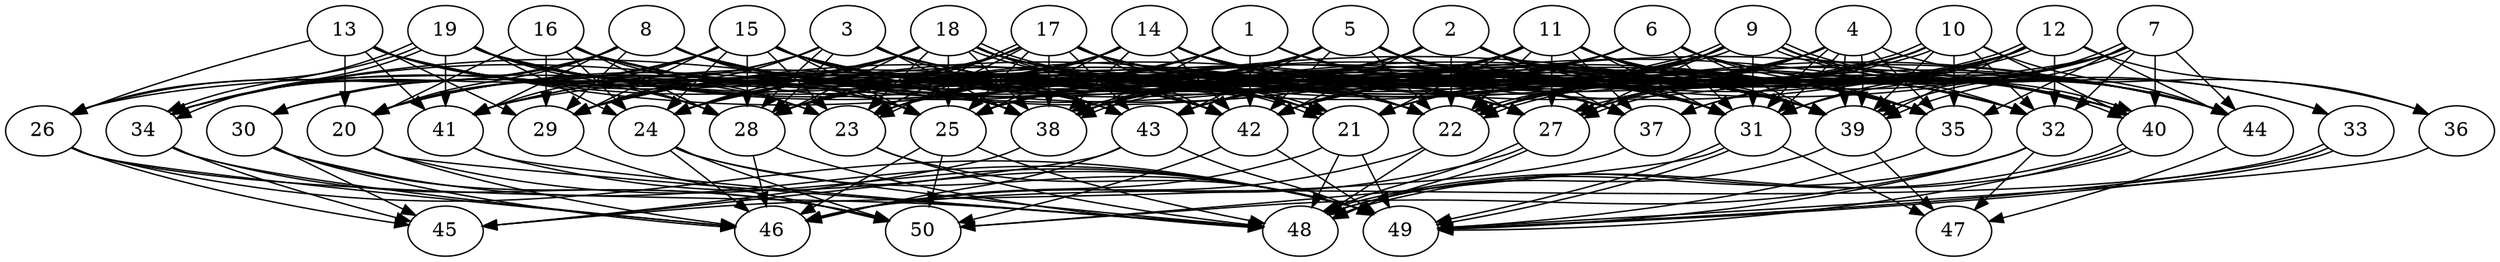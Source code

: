// DAG automatically generated by daggen at Thu Oct  3 14:07:58 2019
// ./daggen --dot -n 50 --ccr 0.4 --fat 0.9 --regular 0.5 --density 0.9 --mindata 5242880 --maxdata 52428800 
digraph G {
  1 [size="122314240", alpha="0.16", expect_size="48925696"] 
  1 -> 20 [size ="48925696"]
  1 -> 23 [size ="48925696"]
  1 -> 28 [size ="48925696"]
  1 -> 35 [size ="48925696"]
  1 -> 37 [size ="48925696"]
  1 -> 38 [size ="48925696"]
  1 -> 39 [size ="48925696"]
  1 -> 42 [size ="48925696"]
  1 -> 44 [size ="48925696"]
  2 [size="117450240", alpha="0.11", expect_size="46980096"] 
  2 -> 22 [size ="46980096"]
  2 -> 23 [size ="46980096"]
  2 -> 24 [size ="46980096"]
  2 -> 28 [size ="46980096"]
  2 -> 29 [size ="46980096"]
  2 -> 31 [size ="46980096"]
  2 -> 32 [size ="46980096"]
  2 -> 35 [size ="46980096"]
  2 -> 37 [size ="46980096"]
  2 -> 38 [size ="46980096"]
  2 -> 39 [size ="46980096"]
  2 -> 40 [size ="46980096"]
  2 -> 41 [size ="46980096"]
  2 -> 42 [size ="46980096"]
  2 -> 44 [size ="46980096"]
  3 [size="51706880", alpha="0.17", expect_size="20682752"] 
  3 -> 20 [size ="20682752"]
  3 -> 27 [size ="20682752"]
  3 -> 28 [size ="20682752"]
  3 -> 28 [size ="20682752"]
  3 -> 29 [size ="20682752"]
  3 -> 30 [size ="20682752"]
  3 -> 31 [size ="20682752"]
  3 -> 35 [size ="20682752"]
  3 -> 37 [size ="20682752"]
  3 -> 38 [size ="20682752"]
  3 -> 39 [size ="20682752"]
  3 -> 43 [size ="20682752"]
  4 [size="23096320", alpha="0.06", expect_size="9238528"] 
  4 -> 21 [size ="9238528"]
  4 -> 22 [size ="9238528"]
  4 -> 25 [size ="9238528"]
  4 -> 27 [size ="9238528"]
  4 -> 28 [size ="9238528"]
  4 -> 31 [size ="9238528"]
  4 -> 31 [size ="9238528"]
  4 -> 35 [size ="9238528"]
  4 -> 36 [size ="9238528"]
  4 -> 39 [size ="9238528"]
  4 -> 39 [size ="9238528"]
  4 -> 43 [size ="9238528"]
  5 [size="45649920", alpha="0.15", expect_size="18259968"] 
  5 -> 22 [size ="18259968"]
  5 -> 23 [size ="18259968"]
  5 -> 25 [size ="18259968"]
  5 -> 27 [size ="18259968"]
  5 -> 28 [size ="18259968"]
  5 -> 31 [size ="18259968"]
  5 -> 32 [size ="18259968"]
  5 -> 34 [size ="18259968"]
  5 -> 35 [size ="18259968"]
  5 -> 38 [size ="18259968"]
  5 -> 39 [size ="18259968"]
  5 -> 40 [size ="18259968"]
  5 -> 41 [size ="18259968"]
  5 -> 42 [size ="18259968"]
  5 -> 43 [size ="18259968"]
  5 -> 44 [size ="18259968"]
  6 [size="87690240", alpha="0.06", expect_size="35076096"] 
  6 -> 23 [size ="35076096"]
  6 -> 25 [size ="35076096"]
  6 -> 26 [size ="35076096"]
  6 -> 28 [size ="35076096"]
  6 -> 31 [size ="35076096"]
  6 -> 33 [size ="35076096"]
  6 -> 35 [size ="35076096"]
  6 -> 39 [size ="35076096"]
  6 -> 40 [size ="35076096"]
  6 -> 42 [size ="35076096"]
  6 -> 43 [size ="35076096"]
  6 -> 44 [size ="35076096"]
  7 [size="49725440", alpha="0.07", expect_size="19890176"] 
  7 -> 22 [size ="19890176"]
  7 -> 25 [size ="19890176"]
  7 -> 31 [size ="19890176"]
  7 -> 32 [size ="19890176"]
  7 -> 35 [size ="19890176"]
  7 -> 37 [size ="19890176"]
  7 -> 39 [size ="19890176"]
  7 -> 39 [size ="19890176"]
  7 -> 40 [size ="19890176"]
  7 -> 41 [size ="19890176"]
  7 -> 42 [size ="19890176"]
  7 -> 44 [size ="19890176"]
  8 [size="66106880", alpha="0.15", expect_size="26442752"] 
  8 -> 20 [size ="26442752"]
  8 -> 22 [size ="26442752"]
  8 -> 25 [size ="26442752"]
  8 -> 26 [size ="26442752"]
  8 -> 27 [size ="26442752"]
  8 -> 29 [size ="26442752"]
  8 -> 30 [size ="26442752"]
  8 -> 31 [size ="26442752"]
  8 -> 32 [size ="26442752"]
  8 -> 34 [size ="26442752"]
  8 -> 38 [size ="26442752"]
  8 -> 39 [size ="26442752"]
  8 -> 40 [size ="26442752"]
  8 -> 41 [size ="26442752"]
  8 -> 42 [size ="26442752"]
  9 [size="86597120", alpha="0.08", expect_size="34638848"] 
  9 -> 21 [size ="34638848"]
  9 -> 22 [size ="34638848"]
  9 -> 24 [size ="34638848"]
  9 -> 25 [size ="34638848"]
  9 -> 27 [size ="34638848"]
  9 -> 29 [size ="34638848"]
  9 -> 31 [size ="34638848"]
  9 -> 32 [size ="34638848"]
  9 -> 33 [size ="34638848"]
  9 -> 38 [size ="34638848"]
  9 -> 38 [size ="34638848"]
  9 -> 40 [size ="34638848"]
  9 -> 40 [size ="34638848"]
  9 -> 42 [size ="34638848"]
  9 -> 43 [size ="34638848"]
  9 -> 44 [size ="34638848"]
  10 [size="96243200", alpha="0.13", expect_size="38497280"] 
  10 -> 22 [size ="38497280"]
  10 -> 22 [size ="38497280"]
  10 -> 24 [size ="38497280"]
  10 -> 27 [size ="38497280"]
  10 -> 32 [size ="38497280"]
  10 -> 35 [size ="38497280"]
  10 -> 38 [size ="38497280"]
  10 -> 39 [size ="38497280"]
  10 -> 40 [size ="38497280"]
  10 -> 42 [size ="38497280"]
  10 -> 43 [size ="38497280"]
  10 -> 44 [size ="38497280"]
  11 [size="114631680", alpha="0.02", expect_size="45852672"] 
  11 -> 21 [size ="45852672"]
  11 -> 22 [size ="45852672"]
  11 -> 23 [size ="45852672"]
  11 -> 27 [size ="45852672"]
  11 -> 28 [size ="45852672"]
  11 -> 29 [size ="45852672"]
  11 -> 31 [size ="45852672"]
  11 -> 32 [size ="45852672"]
  11 -> 34 [size ="45852672"]
  11 -> 35 [size ="45852672"]
  11 -> 37 [size ="45852672"]
  11 -> 38 [size ="45852672"]
  11 -> 39 [size ="45852672"]
  11 -> 40 [size ="45852672"]
  11 -> 42 [size ="45852672"]
  11 -> 43 [size ="45852672"]
  11 -> 44 [size ="45852672"]
  12 [size="91514880", alpha="0.04", expect_size="36605952"] 
  12 -> 21 [size ="36605952"]
  12 -> 22 [size ="36605952"]
  12 -> 27 [size ="36605952"]
  12 -> 27 [size ="36605952"]
  12 -> 28 [size ="36605952"]
  12 -> 31 [size ="36605952"]
  12 -> 32 [size ="36605952"]
  12 -> 36 [size ="36605952"]
  12 -> 37 [size ="36605952"]
  12 -> 38 [size ="36605952"]
  12 -> 39 [size ="36605952"]
  12 -> 42 [size ="36605952"]
  12 -> 44 [size ="36605952"]
  13 [size="40921600", alpha="0.06", expect_size="16368640"] 
  13 -> 20 [size ="16368640"]
  13 -> 22 [size ="16368640"]
  13 -> 25 [size ="16368640"]
  13 -> 26 [size ="16368640"]
  13 -> 28 [size ="16368640"]
  13 -> 29 [size ="16368640"]
  13 -> 38 [size ="16368640"]
  13 -> 39 [size ="16368640"]
  13 -> 41 [size ="16368640"]
  13 -> 42 [size ="16368640"]
  13 -> 43 [size ="16368640"]
  14 [size="25461760", alpha="0.18", expect_size="10184704"] 
  14 -> 20 [size ="10184704"]
  14 -> 22 [size ="10184704"]
  14 -> 23 [size ="10184704"]
  14 -> 24 [size ="10184704"]
  14 -> 25 [size ="10184704"]
  14 -> 27 [size ="10184704"]
  14 -> 28 [size ="10184704"]
  14 -> 31 [size ="10184704"]
  14 -> 32 [size ="10184704"]
  14 -> 35 [size ="10184704"]
  14 -> 38 [size ="10184704"]
  14 -> 39 [size ="10184704"]
  14 -> 42 [size ="10184704"]
  15 [size="61475840", alpha="0.02", expect_size="24590336"] 
  15 -> 20 [size ="24590336"]
  15 -> 21 [size ="24590336"]
  15 -> 22 [size ="24590336"]
  15 -> 23 [size ="24590336"]
  15 -> 24 [size ="24590336"]
  15 -> 25 [size ="24590336"]
  15 -> 27 [size ="24590336"]
  15 -> 28 [size ="24590336"]
  15 -> 29 [size ="24590336"]
  15 -> 31 [size ="24590336"]
  15 -> 34 [size ="24590336"]
  15 -> 35 [size ="24590336"]
  15 -> 38 [size ="24590336"]
  15 -> 39 [size ="24590336"]
  15 -> 41 [size ="24590336"]
  15 -> 42 [size ="24590336"]
  15 -> 43 [size ="24590336"]
  16 [size="34923520", alpha="0.16", expect_size="13969408"] 
  16 -> 20 [size ="13969408"]
  16 -> 21 [size ="13969408"]
  16 -> 22 [size ="13969408"]
  16 -> 23 [size ="13969408"]
  16 -> 24 [size ="13969408"]
  16 -> 28 [size ="13969408"]
  16 -> 29 [size ="13969408"]
  16 -> 38 [size ="13969408"]
  16 -> 39 [size ="13969408"]
  16 -> 42 [size ="13969408"]
  17 [size="67816960", alpha="0.00", expect_size="27126784"] 
  17 -> 20 [size ="27126784"]
  17 -> 21 [size ="27126784"]
  17 -> 23 [size ="27126784"]
  17 -> 23 [size ="27126784"]
  17 -> 24 [size ="27126784"]
  17 -> 25 [size ="27126784"]
  17 -> 28 [size ="27126784"]
  17 -> 29 [size ="27126784"]
  17 -> 31 [size ="27126784"]
  17 -> 32 [size ="27126784"]
  17 -> 35 [size ="27126784"]
  17 -> 37 [size ="27126784"]
  17 -> 38 [size ="27126784"]
  17 -> 40 [size ="27126784"]
  17 -> 42 [size ="27126784"]
  17 -> 43 [size ="27126784"]
  17 -> 44 [size ="27126784"]
  18 [size="107650560", alpha="0.18", expect_size="43060224"] 
  18 -> 21 [size ="43060224"]
  18 -> 21 [size ="43060224"]
  18 -> 23 [size ="43060224"]
  18 -> 24 [size ="43060224"]
  18 -> 25 [size ="43060224"]
  18 -> 27 [size ="43060224"]
  18 -> 28 [size ="43060224"]
  18 -> 29 [size ="43060224"]
  18 -> 31 [size ="43060224"]
  18 -> 34 [size ="43060224"]
  18 -> 35 [size ="43060224"]
  18 -> 38 [size ="43060224"]
  18 -> 39 [size ="43060224"]
  18 -> 42 [size ="43060224"]
  18 -> 44 [size ="43060224"]
  19 [size="77905920", alpha="0.02", expect_size="31162368"] 
  19 -> 22 [size ="31162368"]
  19 -> 23 [size ="31162368"]
  19 -> 24 [size ="31162368"]
  19 -> 25 [size ="31162368"]
  19 -> 26 [size ="31162368"]
  19 -> 27 [size ="31162368"]
  19 -> 28 [size ="31162368"]
  19 -> 31 [size ="31162368"]
  19 -> 34 [size ="31162368"]
  19 -> 34 [size ="31162368"]
  19 -> 37 [size ="31162368"]
  19 -> 41 [size ="31162368"]
  19 -> 42 [size ="31162368"]
  19 -> 43 [size ="31162368"]
  20 [size="124766720", alpha="0.08", expect_size="49906688"] 
  20 -> 46 [size ="49906688"]
  20 -> 48 [size ="49906688"]
  20 -> 49 [size ="49906688"]
  21 [size="84559360", alpha="0.12", expect_size="33823744"] 
  21 -> 46 [size ="33823744"]
  21 -> 48 [size ="33823744"]
  21 -> 49 [size ="33823744"]
  22 [size="93688320", alpha="0.14", expect_size="37475328"] 
  22 -> 46 [size ="37475328"]
  22 -> 48 [size ="37475328"]
  23 [size="118453760", alpha="0.03", expect_size="47381504"] 
  23 -> 48 [size ="47381504"]
  23 -> 49 [size ="47381504"]
  24 [size="36894720", alpha="0.14", expect_size="14757888"] 
  24 -> 46 [size ="14757888"]
  24 -> 48 [size ="14757888"]
  24 -> 49 [size ="14757888"]
  24 -> 50 [size ="14757888"]
  25 [size="26677760", alpha="0.10", expect_size="10671104"] 
  25 -> 46 [size ="10671104"]
  25 -> 48 [size ="10671104"]
  25 -> 50 [size ="10671104"]
  26 [size="37429760", alpha="0.18", expect_size="14971904"] 
  26 -> 45 [size ="14971904"]
  26 -> 46 [size ="14971904"]
  26 -> 48 [size ="14971904"]
  26 -> 49 [size ="14971904"]
  27 [size="15621120", alpha="0.13", expect_size="6248448"] 
  27 -> 46 [size ="6248448"]
  27 -> 48 [size ="6248448"]
  27 -> 48 [size ="6248448"]
  28 [size="16885760", alpha="0.17", expect_size="6754304"] 
  28 -> 46 [size ="6754304"]
  28 -> 48 [size ="6754304"]
  29 [size="120919040", alpha="0.13", expect_size="48367616"] 
  29 -> 50 [size ="48367616"]
  30 [size="13731840", alpha="0.03", expect_size="5492736"] 
  30 -> 45 [size ="5492736"]
  30 -> 46 [size ="5492736"]
  30 -> 49 [size ="5492736"]
  30 -> 50 [size ="5492736"]
  31 [size="59768320", alpha="0.11", expect_size="23907328"] 
  31 -> 47 [size ="23907328"]
  31 -> 49 [size ="23907328"]
  31 -> 49 [size ="23907328"]
  31 -> 50 [size ="23907328"]
  32 [size="14341120", alpha="0.12", expect_size="5736448"] 
  32 -> 47 [size ="5736448"]
  32 -> 48 [size ="5736448"]
  32 -> 49 [size ="5736448"]
  32 -> 50 [size ="5736448"]
  33 [size="99760640", alpha="0.17", expect_size="39904256"] 
  33 -> 46 [size ="39904256"]
  33 -> 49 [size ="39904256"]
  33 -> 49 [size ="39904256"]
  34 [size="118699520", alpha="0.05", expect_size="47479808"] 
  34 -> 45 [size ="47479808"]
  34 -> 46 [size ="47479808"]
  34 -> 50 [size ="47479808"]
  35 [size="81144320", alpha="0.01", expect_size="32457728"] 
  35 -> 49 [size ="32457728"]
  36 [size="19640320", alpha="0.00", expect_size="7856128"] 
  36 -> 49 [size ="7856128"]
  37 [size="126735360", alpha="0.09", expect_size="50694144"] 
  37 -> 45 [size ="50694144"]
  38 [size="85160960", alpha="0.14", expect_size="34064384"] 
  38 -> 45 [size ="34064384"]
  39 [size="65876480", alpha="0.10", expect_size="26350592"] 
  39 -> 47 [size ="26350592"]
  39 -> 48 [size ="26350592"]
  40 [size="24412160", alpha="0.05", expect_size="9764864"] 
  40 -> 48 [size ="9764864"]
  40 -> 48 [size ="9764864"]
  40 -> 49 [size ="9764864"]
  41 [size="43906560", alpha="0.11", expect_size="17562624"] 
  41 -> 48 [size ="17562624"]
  41 -> 49 [size ="17562624"]
  42 [size="107919360", alpha="0.12", expect_size="43167744"] 
  42 -> 49 [size ="43167744"]
  42 -> 50 [size ="43167744"]
  43 [size="58926080", alpha="0.10", expect_size="23570432"] 
  43 -> 45 [size ="23570432"]
  43 -> 46 [size ="23570432"]
  43 -> 49 [size ="23570432"]
  44 [size="42713600", alpha="0.13", expect_size="17085440"] 
  44 -> 47 [size ="17085440"]
  45 [size="71633920", alpha="0.18", expect_size="28653568"] 
  46 [size="76088320", alpha="0.07", expect_size="30435328"] 
  47 [size="77898240", alpha="0.16", expect_size="31159296"] 
  48 [size="13808640", alpha="0.06", expect_size="5523456"] 
  49 [size="96327680", alpha="0.14", expect_size="38531072"] 
  50 [size="36359680", alpha="0.02", expect_size="14543872"] 
}
